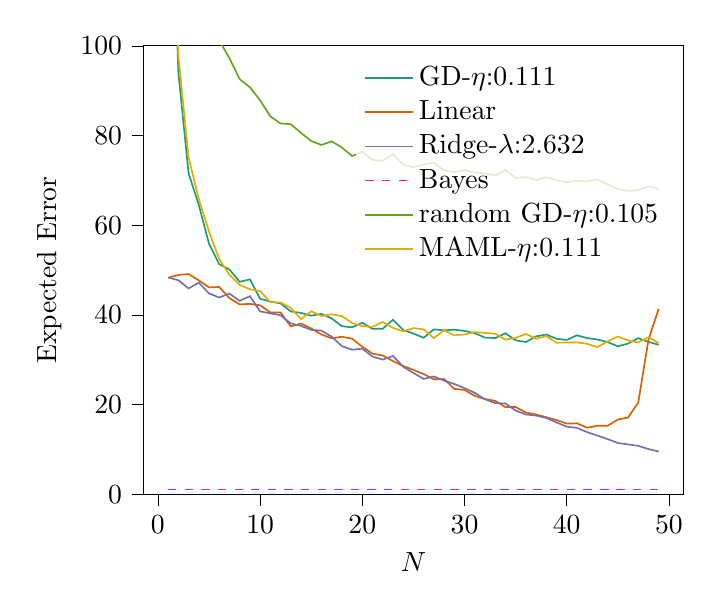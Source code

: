 % This file was created with tikzplotlib v0.10.1.
\begin{tikzpicture}

\definecolor{chocolate217952}{RGB}{217,95,2}
\definecolor{darkcyan27158119}{RGB}{27,158,119}
\definecolor{darkgoldenrod16611829}{RGB}{166,118,29}
\definecolor{darkgray176}{RGB}{176,176,176}
\definecolor{deeppink23141138}{RGB}{231,41,138}
\definecolor{lightslategray117112179}{RGB}{117,112,179}
\definecolor{olivedrab10216630}{RGB}{102,166,30}
\definecolor{orange2301712}{RGB}{230,171,2}

\begin{axis}[
legend cell align={left},
legend style={fill opacity=0.8, draw opacity=1, text opacity=1, draw=none},
tick align=outside,
tick pos=left,
x grid style={darkgray176},
xlabel={\(\displaystyle N\)},
xmin=-1.4, xmax=51.4,
xtick style={color=black},
y grid style={darkgray176},
ylabel={Expected Error},
ymin=0.0, ymax=100.0,
ytick style={color=black}
]
\addplot [semithick, darkcyan27158119]
table {%
1 159.03
2 94.095
3 71.561
4 64.515
5 55.849
6 51.282
7 50.106
8 47.362
9 47.904
10 43.569
11 42.945
12 42.551
13 40.751
14 40.418
15 39.808
16 40.199
17 39.197
18 37.458
19 37.205
20 38.233
21 36.853
22 36.898
23 38.888
24 36.607
25 35.821
26 34.875
27 36.755
28 36.533
29 36.676
30 36.418
31 35.901
32 34.921
33 34.804
34 35.888
35 34.307
36 33.924
37 35.201
38 35.603
39 34.649
40 34.403
41 35.419
42 34.802
43 34.502
44 33.926
45 32.97
46 33.584
47 34.785
48 33.959
49 33.321
};
\addlegendentry{GD-$\eta$:0.111}
\addplot [semithick, chocolate217952]
table {%
1 48.266
2 48.898
3 49.083
4 47.697
5 46.111
6 46.209
7 43.708
8 42.322
9 42.438
10 42.11
11 40.538
12 40.52
13 37.405
14 38.049
15 36.957
16 35.603
17 34.756
18 35.104
19 34.665
20 32.859
21 31.336
22 30.927
23 29.677
24 28.576
25 27.714
26 26.774
27 25.609
28 25.669
29 23.47
30 23.246
31 21.905
32 21.196
33 20.812
34 19.416
35 19.428
36 18.211
37 17.767
38 17.153
39 16.525
40 15.728
41 15.799
42 14.809
43 15.25
44 15.244
45 16.645
46 17.084
47 20.439
48 34.512
49 41.308
};
\addlegendentry{Linear}
\addplot [semithick, lightslategray117112179]
table {%
1 48.318
2 47.718
3 45.883
4 47.17
5 44.782
6 43.856
7 44.735
8 43.115
9 44.152
10 40.762
11 40.326
12 39.895
13 38.091
14 37.517
15 36.634
16 36.47
17 35.12
18 33.012
19 32.215
20 32.437
21 30.68
22 30.001
23 30.827
24 28.402
25 27.036
26 25.699
27 26.243
28 25.319
29 24.585
30 23.637
31 22.592
32 21.158
33 20.3
34 20.226
35 18.643
36 17.757
37 17.536
38 16.978
39 15.985
40 15.051
41 14.77
42 13.833
43 13.056
44 12.274
45 11.403
46 11.095
47 10.768
48 10.046
49 9.517
};
\addlegendentry{Ridge-$\lambda$:2.632}
\addplot [semithick, deeppink23141138, dashed]
table {%
1 1.0
2 1.0
3 1.0
4 1.0
5 1.0
6 1.0
7 1.0
8 1.0
9 1.0
10 1.0
11 1.0
12 1.0
13 1.0
14 1.0
15 1.0
16 1.0
17 1.0
18 1.0
19 1.0
20 1.0
21 1.0
22 1.0
23 1.0
24 1.0
25 1.0
26 1.0
27 1.0
28 1.0
29 1.0
30 1.0
31 1.0
32 1.0
33 1.0
34 1.0
35 1.0
36 1.0
37 1.0
38 1.0
39 1.0
40 1.0
41 1.0
42 1.0
43 1.0
44 1.0
45 1.0
46 1.0
47 1.0
48 1.0
49 1.0
};
\addlegendentry{Bayes}
\addplot [semithick, olivedrab10216630]
table {%
1 319.505
2 179.278
3 138.688
4 122.579
5 110.85
6 101.197
7 97.242
8 92.56
9 90.765
10 87.85
11 84.264
12 82.682
13 82.516
14 80.569
15 78.768
16 77.881
17 78.693
18 77.328
19 75.424
20 76.376
21 74.559
22 74.332
23 75.824
24 73.492
25 72.882
26 73.521
27 73.942
28 72.183
29 71.826
30 72.249
31 71.725
32 71.544
33 71.062
34 72.306
35 70.52
36 70.715
37 70.074
38 70.683
39 69.995
40 69.582
41 69.883
42 69.776
43 70.206
44 69.107
45 68.058
46 67.636
47 67.792
48 68.688
49 68.063
};
\addlegendentry{random GD-$\eta$:0.105}
\addplot [semithick, orange2301712]
table {%
1 163.423
2 97.857
3 75.141
4 65.82
5 58.573
6 52.423
7 48.916
8 46.683
9 45.691
10 45.298
11 42.789
12 42.76
13 41.543
14 39.044
15 40.79
16 39.728
17 40.111
18 39.708
19 38.161
20 37.473
21 37.305
22 38.407
23 37.073
24 36.325
25 37.029
26 36.749
27 34.818
28 36.539
29 35.436
30 35.606
31 36.149
32 35.968
33 35.772
34 34.457
35 34.848
36 35.737
37 34.665
38 35.262
39 33.772
40 33.822
41 33.843
42 33.531
43 32.808
44 34.048
45 35.149
46 34.269
47 33.832
48 35.018
49 33.689
};
\addlegendentry{MAML-$\eta$:0.111}

\end{axis}

\end{tikzpicture}
